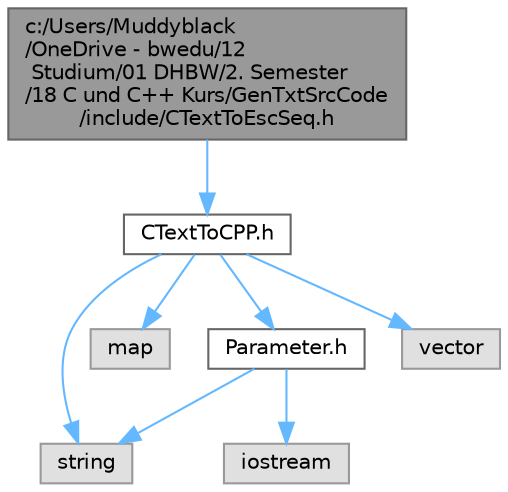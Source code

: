 digraph "c:/Users/Muddyblack/OneDrive - bwedu/12 Studium/01 DHBW/2. Semester/18 C und C++ Kurs/GenTxtSrcCode/include/CTextToEscSeq.h"
{
 // LATEX_PDF_SIZE
  bgcolor="transparent";
  edge [fontname=Helvetica,fontsize=10,labelfontname=Helvetica,labelfontsize=10];
  node [fontname=Helvetica,fontsize=10,shape=box,height=0.2,width=0.4];
  Node1 [id="Node000001",label="c:/Users/Muddyblack\l/OneDrive - bwedu/12\l Studium/01 DHBW/2. Semester\l/18 C und C++ Kurs/GenTxtSrcCode\l/include/CTextToEscSeq.h",height=0.2,width=0.4,color="gray40", fillcolor="grey60", style="filled", fontcolor="black",tooltip="Contains the CTextToEscSeq class for converting text to escape sequences."];
  Node1 -> Node2 [id="edge1_Node000001_Node000002",color="steelblue1",style="solid",tooltip=" "];
  Node2 [id="Node000002",label="CTextToCPP.h",height=0.2,width=0.4,color="grey40", fillcolor="white", style="filled",URL="$_c_text_to_c_p_p_8h.html",tooltip="Contains the CTextToCPP class for text-to-C++ conversion."];
  Node2 -> Node3 [id="edge2_Node000002_Node000003",color="steelblue1",style="solid",tooltip=" "];
  Node3 [id="Node000003",label="string",height=0.2,width=0.4,color="grey60", fillcolor="#E0E0E0", style="filled",tooltip=" "];
  Node2 -> Node4 [id="edge3_Node000002_Node000004",color="steelblue1",style="solid",tooltip=" "];
  Node4 [id="Node000004",label="map",height=0.2,width=0.4,color="grey60", fillcolor="#E0E0E0", style="filled",tooltip=" "];
  Node2 -> Node5 [id="edge4_Node000002_Node000005",color="steelblue1",style="solid",tooltip=" "];
  Node5 [id="Node000005",label="Parameter.h",height=0.2,width=0.4,color="grey40", fillcolor="white", style="filled",URL="$_parameter_8h.html",tooltip="Contains structures and functions for handling parameters and variables."];
  Node5 -> Node3 [id="edge5_Node000005_Node000003",color="steelblue1",style="solid",tooltip=" "];
  Node5 -> Node6 [id="edge6_Node000005_Node000006",color="steelblue1",style="solid",tooltip=" "];
  Node6 [id="Node000006",label="iostream",height=0.2,width=0.4,color="grey60", fillcolor="#E0E0E0", style="filled",tooltip=" "];
  Node2 -> Node7 [id="edge7_Node000002_Node000007",color="steelblue1",style="solid",tooltip=" "];
  Node7 [id="Node000007",label="vector",height=0.2,width=0.4,color="grey60", fillcolor="#E0E0E0", style="filled",tooltip=" "];
}
